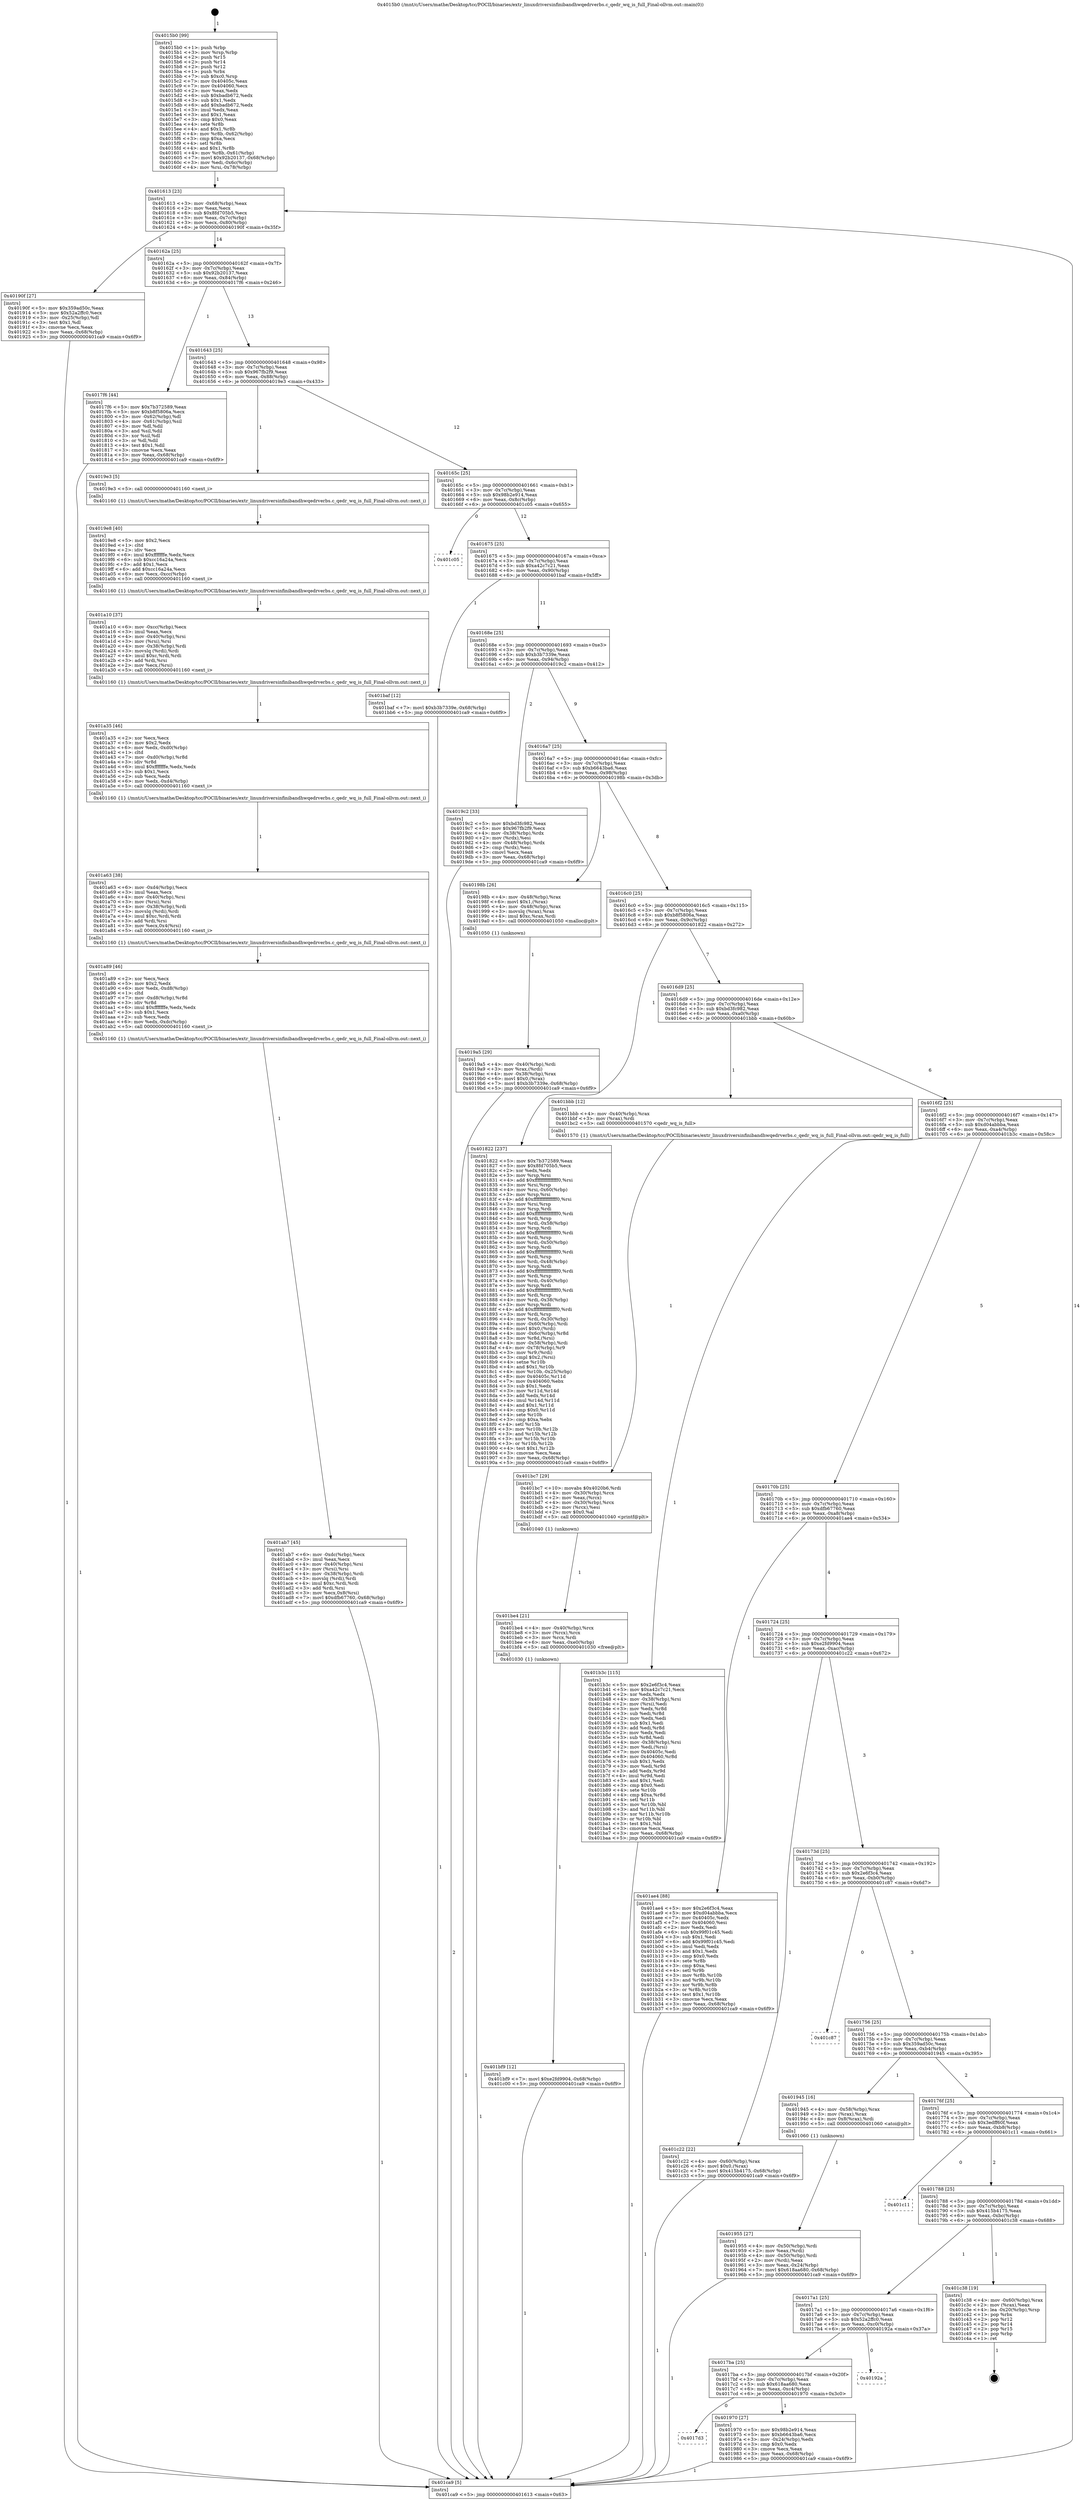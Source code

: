 digraph "0x4015b0" {
  label = "0x4015b0 (/mnt/c/Users/mathe/Desktop/tcc/POCII/binaries/extr_linuxdriversinfinibandhwqedrverbs.c_qedr_wq_is_full_Final-ollvm.out::main(0))"
  labelloc = "t"
  node[shape=record]

  Entry [label="",width=0.3,height=0.3,shape=circle,fillcolor=black,style=filled]
  "0x401613" [label="{
     0x401613 [23]\l
     | [instrs]\l
     &nbsp;&nbsp;0x401613 \<+3\>: mov -0x68(%rbp),%eax\l
     &nbsp;&nbsp;0x401616 \<+2\>: mov %eax,%ecx\l
     &nbsp;&nbsp;0x401618 \<+6\>: sub $0x8fd705b5,%ecx\l
     &nbsp;&nbsp;0x40161e \<+3\>: mov %eax,-0x7c(%rbp)\l
     &nbsp;&nbsp;0x401621 \<+3\>: mov %ecx,-0x80(%rbp)\l
     &nbsp;&nbsp;0x401624 \<+6\>: je 000000000040190f \<main+0x35f\>\l
  }"]
  "0x40190f" [label="{
     0x40190f [27]\l
     | [instrs]\l
     &nbsp;&nbsp;0x40190f \<+5\>: mov $0x359ad50c,%eax\l
     &nbsp;&nbsp;0x401914 \<+5\>: mov $0x52a2ffc0,%ecx\l
     &nbsp;&nbsp;0x401919 \<+3\>: mov -0x25(%rbp),%dl\l
     &nbsp;&nbsp;0x40191c \<+3\>: test $0x1,%dl\l
     &nbsp;&nbsp;0x40191f \<+3\>: cmovne %ecx,%eax\l
     &nbsp;&nbsp;0x401922 \<+3\>: mov %eax,-0x68(%rbp)\l
     &nbsp;&nbsp;0x401925 \<+5\>: jmp 0000000000401ca9 \<main+0x6f9\>\l
  }"]
  "0x40162a" [label="{
     0x40162a [25]\l
     | [instrs]\l
     &nbsp;&nbsp;0x40162a \<+5\>: jmp 000000000040162f \<main+0x7f\>\l
     &nbsp;&nbsp;0x40162f \<+3\>: mov -0x7c(%rbp),%eax\l
     &nbsp;&nbsp;0x401632 \<+5\>: sub $0x92b20137,%eax\l
     &nbsp;&nbsp;0x401637 \<+6\>: mov %eax,-0x84(%rbp)\l
     &nbsp;&nbsp;0x40163d \<+6\>: je 00000000004017f6 \<main+0x246\>\l
  }"]
  Exit [label="",width=0.3,height=0.3,shape=circle,fillcolor=black,style=filled,peripheries=2]
  "0x4017f6" [label="{
     0x4017f6 [44]\l
     | [instrs]\l
     &nbsp;&nbsp;0x4017f6 \<+5\>: mov $0x7b372589,%eax\l
     &nbsp;&nbsp;0x4017fb \<+5\>: mov $0xb8f5806a,%ecx\l
     &nbsp;&nbsp;0x401800 \<+3\>: mov -0x62(%rbp),%dl\l
     &nbsp;&nbsp;0x401803 \<+4\>: mov -0x61(%rbp),%sil\l
     &nbsp;&nbsp;0x401807 \<+3\>: mov %dl,%dil\l
     &nbsp;&nbsp;0x40180a \<+3\>: and %sil,%dil\l
     &nbsp;&nbsp;0x40180d \<+3\>: xor %sil,%dl\l
     &nbsp;&nbsp;0x401810 \<+3\>: or %dl,%dil\l
     &nbsp;&nbsp;0x401813 \<+4\>: test $0x1,%dil\l
     &nbsp;&nbsp;0x401817 \<+3\>: cmovne %ecx,%eax\l
     &nbsp;&nbsp;0x40181a \<+3\>: mov %eax,-0x68(%rbp)\l
     &nbsp;&nbsp;0x40181d \<+5\>: jmp 0000000000401ca9 \<main+0x6f9\>\l
  }"]
  "0x401643" [label="{
     0x401643 [25]\l
     | [instrs]\l
     &nbsp;&nbsp;0x401643 \<+5\>: jmp 0000000000401648 \<main+0x98\>\l
     &nbsp;&nbsp;0x401648 \<+3\>: mov -0x7c(%rbp),%eax\l
     &nbsp;&nbsp;0x40164b \<+5\>: sub $0x967fb2f9,%eax\l
     &nbsp;&nbsp;0x401650 \<+6\>: mov %eax,-0x88(%rbp)\l
     &nbsp;&nbsp;0x401656 \<+6\>: je 00000000004019e3 \<main+0x433\>\l
  }"]
  "0x401ca9" [label="{
     0x401ca9 [5]\l
     | [instrs]\l
     &nbsp;&nbsp;0x401ca9 \<+5\>: jmp 0000000000401613 \<main+0x63\>\l
  }"]
  "0x4015b0" [label="{
     0x4015b0 [99]\l
     | [instrs]\l
     &nbsp;&nbsp;0x4015b0 \<+1\>: push %rbp\l
     &nbsp;&nbsp;0x4015b1 \<+3\>: mov %rsp,%rbp\l
     &nbsp;&nbsp;0x4015b4 \<+2\>: push %r15\l
     &nbsp;&nbsp;0x4015b6 \<+2\>: push %r14\l
     &nbsp;&nbsp;0x4015b8 \<+2\>: push %r12\l
     &nbsp;&nbsp;0x4015ba \<+1\>: push %rbx\l
     &nbsp;&nbsp;0x4015bb \<+7\>: sub $0xc0,%rsp\l
     &nbsp;&nbsp;0x4015c2 \<+7\>: mov 0x40405c,%eax\l
     &nbsp;&nbsp;0x4015c9 \<+7\>: mov 0x404060,%ecx\l
     &nbsp;&nbsp;0x4015d0 \<+2\>: mov %eax,%edx\l
     &nbsp;&nbsp;0x4015d2 \<+6\>: sub $0xbadb672,%edx\l
     &nbsp;&nbsp;0x4015d8 \<+3\>: sub $0x1,%edx\l
     &nbsp;&nbsp;0x4015db \<+6\>: add $0xbadb672,%edx\l
     &nbsp;&nbsp;0x4015e1 \<+3\>: imul %edx,%eax\l
     &nbsp;&nbsp;0x4015e4 \<+3\>: and $0x1,%eax\l
     &nbsp;&nbsp;0x4015e7 \<+3\>: cmp $0x0,%eax\l
     &nbsp;&nbsp;0x4015ea \<+4\>: sete %r8b\l
     &nbsp;&nbsp;0x4015ee \<+4\>: and $0x1,%r8b\l
     &nbsp;&nbsp;0x4015f2 \<+4\>: mov %r8b,-0x62(%rbp)\l
     &nbsp;&nbsp;0x4015f6 \<+3\>: cmp $0xa,%ecx\l
     &nbsp;&nbsp;0x4015f9 \<+4\>: setl %r8b\l
     &nbsp;&nbsp;0x4015fd \<+4\>: and $0x1,%r8b\l
     &nbsp;&nbsp;0x401601 \<+4\>: mov %r8b,-0x61(%rbp)\l
     &nbsp;&nbsp;0x401605 \<+7\>: movl $0x92b20137,-0x68(%rbp)\l
     &nbsp;&nbsp;0x40160c \<+3\>: mov %edi,-0x6c(%rbp)\l
     &nbsp;&nbsp;0x40160f \<+4\>: mov %rsi,-0x78(%rbp)\l
  }"]
  "0x401bf9" [label="{
     0x401bf9 [12]\l
     | [instrs]\l
     &nbsp;&nbsp;0x401bf9 \<+7\>: movl $0xe2fd9904,-0x68(%rbp)\l
     &nbsp;&nbsp;0x401c00 \<+5\>: jmp 0000000000401ca9 \<main+0x6f9\>\l
  }"]
  "0x4019e3" [label="{
     0x4019e3 [5]\l
     | [instrs]\l
     &nbsp;&nbsp;0x4019e3 \<+5\>: call 0000000000401160 \<next_i\>\l
     | [calls]\l
     &nbsp;&nbsp;0x401160 \{1\} (/mnt/c/Users/mathe/Desktop/tcc/POCII/binaries/extr_linuxdriversinfinibandhwqedrverbs.c_qedr_wq_is_full_Final-ollvm.out::next_i)\l
  }"]
  "0x40165c" [label="{
     0x40165c [25]\l
     | [instrs]\l
     &nbsp;&nbsp;0x40165c \<+5\>: jmp 0000000000401661 \<main+0xb1\>\l
     &nbsp;&nbsp;0x401661 \<+3\>: mov -0x7c(%rbp),%eax\l
     &nbsp;&nbsp;0x401664 \<+5\>: sub $0x98b2e914,%eax\l
     &nbsp;&nbsp;0x401669 \<+6\>: mov %eax,-0x8c(%rbp)\l
     &nbsp;&nbsp;0x40166f \<+6\>: je 0000000000401c05 \<main+0x655\>\l
  }"]
  "0x401be4" [label="{
     0x401be4 [21]\l
     | [instrs]\l
     &nbsp;&nbsp;0x401be4 \<+4\>: mov -0x40(%rbp),%rcx\l
     &nbsp;&nbsp;0x401be8 \<+3\>: mov (%rcx),%rcx\l
     &nbsp;&nbsp;0x401beb \<+3\>: mov %rcx,%rdi\l
     &nbsp;&nbsp;0x401bee \<+6\>: mov %eax,-0xe0(%rbp)\l
     &nbsp;&nbsp;0x401bf4 \<+5\>: call 0000000000401030 \<free@plt\>\l
     | [calls]\l
     &nbsp;&nbsp;0x401030 \{1\} (unknown)\l
  }"]
  "0x401c05" [label="{
     0x401c05\l
  }", style=dashed]
  "0x401675" [label="{
     0x401675 [25]\l
     | [instrs]\l
     &nbsp;&nbsp;0x401675 \<+5\>: jmp 000000000040167a \<main+0xca\>\l
     &nbsp;&nbsp;0x40167a \<+3\>: mov -0x7c(%rbp),%eax\l
     &nbsp;&nbsp;0x40167d \<+5\>: sub $0xa42c7c21,%eax\l
     &nbsp;&nbsp;0x401682 \<+6\>: mov %eax,-0x90(%rbp)\l
     &nbsp;&nbsp;0x401688 \<+6\>: je 0000000000401baf \<main+0x5ff\>\l
  }"]
  "0x401bc7" [label="{
     0x401bc7 [29]\l
     | [instrs]\l
     &nbsp;&nbsp;0x401bc7 \<+10\>: movabs $0x4020b6,%rdi\l
     &nbsp;&nbsp;0x401bd1 \<+4\>: mov -0x30(%rbp),%rcx\l
     &nbsp;&nbsp;0x401bd5 \<+2\>: mov %eax,(%rcx)\l
     &nbsp;&nbsp;0x401bd7 \<+4\>: mov -0x30(%rbp),%rcx\l
     &nbsp;&nbsp;0x401bdb \<+2\>: mov (%rcx),%esi\l
     &nbsp;&nbsp;0x401bdd \<+2\>: mov $0x0,%al\l
     &nbsp;&nbsp;0x401bdf \<+5\>: call 0000000000401040 \<printf@plt\>\l
     | [calls]\l
     &nbsp;&nbsp;0x401040 \{1\} (unknown)\l
  }"]
  "0x401baf" [label="{
     0x401baf [12]\l
     | [instrs]\l
     &nbsp;&nbsp;0x401baf \<+7\>: movl $0xb3b7339e,-0x68(%rbp)\l
     &nbsp;&nbsp;0x401bb6 \<+5\>: jmp 0000000000401ca9 \<main+0x6f9\>\l
  }"]
  "0x40168e" [label="{
     0x40168e [25]\l
     | [instrs]\l
     &nbsp;&nbsp;0x40168e \<+5\>: jmp 0000000000401693 \<main+0xe3\>\l
     &nbsp;&nbsp;0x401693 \<+3\>: mov -0x7c(%rbp),%eax\l
     &nbsp;&nbsp;0x401696 \<+5\>: sub $0xb3b7339e,%eax\l
     &nbsp;&nbsp;0x40169b \<+6\>: mov %eax,-0x94(%rbp)\l
     &nbsp;&nbsp;0x4016a1 \<+6\>: je 00000000004019c2 \<main+0x412\>\l
  }"]
  "0x401ab7" [label="{
     0x401ab7 [45]\l
     | [instrs]\l
     &nbsp;&nbsp;0x401ab7 \<+6\>: mov -0xdc(%rbp),%ecx\l
     &nbsp;&nbsp;0x401abd \<+3\>: imul %eax,%ecx\l
     &nbsp;&nbsp;0x401ac0 \<+4\>: mov -0x40(%rbp),%rsi\l
     &nbsp;&nbsp;0x401ac4 \<+3\>: mov (%rsi),%rsi\l
     &nbsp;&nbsp;0x401ac7 \<+4\>: mov -0x38(%rbp),%rdi\l
     &nbsp;&nbsp;0x401acb \<+3\>: movslq (%rdi),%rdi\l
     &nbsp;&nbsp;0x401ace \<+4\>: imul $0xc,%rdi,%rdi\l
     &nbsp;&nbsp;0x401ad2 \<+3\>: add %rdi,%rsi\l
     &nbsp;&nbsp;0x401ad5 \<+3\>: mov %ecx,0x8(%rsi)\l
     &nbsp;&nbsp;0x401ad8 \<+7\>: movl $0xdfb67760,-0x68(%rbp)\l
     &nbsp;&nbsp;0x401adf \<+5\>: jmp 0000000000401ca9 \<main+0x6f9\>\l
  }"]
  "0x4019c2" [label="{
     0x4019c2 [33]\l
     | [instrs]\l
     &nbsp;&nbsp;0x4019c2 \<+5\>: mov $0xbd3fc982,%eax\l
     &nbsp;&nbsp;0x4019c7 \<+5\>: mov $0x967fb2f9,%ecx\l
     &nbsp;&nbsp;0x4019cc \<+4\>: mov -0x38(%rbp),%rdx\l
     &nbsp;&nbsp;0x4019d0 \<+2\>: mov (%rdx),%esi\l
     &nbsp;&nbsp;0x4019d2 \<+4\>: mov -0x48(%rbp),%rdx\l
     &nbsp;&nbsp;0x4019d6 \<+2\>: cmp (%rdx),%esi\l
     &nbsp;&nbsp;0x4019d8 \<+3\>: cmovl %ecx,%eax\l
     &nbsp;&nbsp;0x4019db \<+3\>: mov %eax,-0x68(%rbp)\l
     &nbsp;&nbsp;0x4019de \<+5\>: jmp 0000000000401ca9 \<main+0x6f9\>\l
  }"]
  "0x4016a7" [label="{
     0x4016a7 [25]\l
     | [instrs]\l
     &nbsp;&nbsp;0x4016a7 \<+5\>: jmp 00000000004016ac \<main+0xfc\>\l
     &nbsp;&nbsp;0x4016ac \<+3\>: mov -0x7c(%rbp),%eax\l
     &nbsp;&nbsp;0x4016af \<+5\>: sub $0xb6643ba6,%eax\l
     &nbsp;&nbsp;0x4016b4 \<+6\>: mov %eax,-0x98(%rbp)\l
     &nbsp;&nbsp;0x4016ba \<+6\>: je 000000000040198b \<main+0x3db\>\l
  }"]
  "0x401a89" [label="{
     0x401a89 [46]\l
     | [instrs]\l
     &nbsp;&nbsp;0x401a89 \<+2\>: xor %ecx,%ecx\l
     &nbsp;&nbsp;0x401a8b \<+5\>: mov $0x2,%edx\l
     &nbsp;&nbsp;0x401a90 \<+6\>: mov %edx,-0xd8(%rbp)\l
     &nbsp;&nbsp;0x401a96 \<+1\>: cltd\l
     &nbsp;&nbsp;0x401a97 \<+7\>: mov -0xd8(%rbp),%r8d\l
     &nbsp;&nbsp;0x401a9e \<+3\>: idiv %r8d\l
     &nbsp;&nbsp;0x401aa1 \<+6\>: imul $0xfffffffe,%edx,%edx\l
     &nbsp;&nbsp;0x401aa7 \<+3\>: sub $0x1,%ecx\l
     &nbsp;&nbsp;0x401aaa \<+2\>: sub %ecx,%edx\l
     &nbsp;&nbsp;0x401aac \<+6\>: mov %edx,-0xdc(%rbp)\l
     &nbsp;&nbsp;0x401ab2 \<+5\>: call 0000000000401160 \<next_i\>\l
     | [calls]\l
     &nbsp;&nbsp;0x401160 \{1\} (/mnt/c/Users/mathe/Desktop/tcc/POCII/binaries/extr_linuxdriversinfinibandhwqedrverbs.c_qedr_wq_is_full_Final-ollvm.out::next_i)\l
  }"]
  "0x40198b" [label="{
     0x40198b [26]\l
     | [instrs]\l
     &nbsp;&nbsp;0x40198b \<+4\>: mov -0x48(%rbp),%rax\l
     &nbsp;&nbsp;0x40198f \<+6\>: movl $0x1,(%rax)\l
     &nbsp;&nbsp;0x401995 \<+4\>: mov -0x48(%rbp),%rax\l
     &nbsp;&nbsp;0x401999 \<+3\>: movslq (%rax),%rax\l
     &nbsp;&nbsp;0x40199c \<+4\>: imul $0xc,%rax,%rdi\l
     &nbsp;&nbsp;0x4019a0 \<+5\>: call 0000000000401050 \<malloc@plt\>\l
     | [calls]\l
     &nbsp;&nbsp;0x401050 \{1\} (unknown)\l
  }"]
  "0x4016c0" [label="{
     0x4016c0 [25]\l
     | [instrs]\l
     &nbsp;&nbsp;0x4016c0 \<+5\>: jmp 00000000004016c5 \<main+0x115\>\l
     &nbsp;&nbsp;0x4016c5 \<+3\>: mov -0x7c(%rbp),%eax\l
     &nbsp;&nbsp;0x4016c8 \<+5\>: sub $0xb8f5806a,%eax\l
     &nbsp;&nbsp;0x4016cd \<+6\>: mov %eax,-0x9c(%rbp)\l
     &nbsp;&nbsp;0x4016d3 \<+6\>: je 0000000000401822 \<main+0x272\>\l
  }"]
  "0x401a63" [label="{
     0x401a63 [38]\l
     | [instrs]\l
     &nbsp;&nbsp;0x401a63 \<+6\>: mov -0xd4(%rbp),%ecx\l
     &nbsp;&nbsp;0x401a69 \<+3\>: imul %eax,%ecx\l
     &nbsp;&nbsp;0x401a6c \<+4\>: mov -0x40(%rbp),%rsi\l
     &nbsp;&nbsp;0x401a70 \<+3\>: mov (%rsi),%rsi\l
     &nbsp;&nbsp;0x401a73 \<+4\>: mov -0x38(%rbp),%rdi\l
     &nbsp;&nbsp;0x401a77 \<+3\>: movslq (%rdi),%rdi\l
     &nbsp;&nbsp;0x401a7a \<+4\>: imul $0xc,%rdi,%rdi\l
     &nbsp;&nbsp;0x401a7e \<+3\>: add %rdi,%rsi\l
     &nbsp;&nbsp;0x401a81 \<+3\>: mov %ecx,0x4(%rsi)\l
     &nbsp;&nbsp;0x401a84 \<+5\>: call 0000000000401160 \<next_i\>\l
     | [calls]\l
     &nbsp;&nbsp;0x401160 \{1\} (/mnt/c/Users/mathe/Desktop/tcc/POCII/binaries/extr_linuxdriversinfinibandhwqedrverbs.c_qedr_wq_is_full_Final-ollvm.out::next_i)\l
  }"]
  "0x401822" [label="{
     0x401822 [237]\l
     | [instrs]\l
     &nbsp;&nbsp;0x401822 \<+5\>: mov $0x7b372589,%eax\l
     &nbsp;&nbsp;0x401827 \<+5\>: mov $0x8fd705b5,%ecx\l
     &nbsp;&nbsp;0x40182c \<+2\>: xor %edx,%edx\l
     &nbsp;&nbsp;0x40182e \<+3\>: mov %rsp,%rsi\l
     &nbsp;&nbsp;0x401831 \<+4\>: add $0xfffffffffffffff0,%rsi\l
     &nbsp;&nbsp;0x401835 \<+3\>: mov %rsi,%rsp\l
     &nbsp;&nbsp;0x401838 \<+4\>: mov %rsi,-0x60(%rbp)\l
     &nbsp;&nbsp;0x40183c \<+3\>: mov %rsp,%rsi\l
     &nbsp;&nbsp;0x40183f \<+4\>: add $0xfffffffffffffff0,%rsi\l
     &nbsp;&nbsp;0x401843 \<+3\>: mov %rsi,%rsp\l
     &nbsp;&nbsp;0x401846 \<+3\>: mov %rsp,%rdi\l
     &nbsp;&nbsp;0x401849 \<+4\>: add $0xfffffffffffffff0,%rdi\l
     &nbsp;&nbsp;0x40184d \<+3\>: mov %rdi,%rsp\l
     &nbsp;&nbsp;0x401850 \<+4\>: mov %rdi,-0x58(%rbp)\l
     &nbsp;&nbsp;0x401854 \<+3\>: mov %rsp,%rdi\l
     &nbsp;&nbsp;0x401857 \<+4\>: add $0xfffffffffffffff0,%rdi\l
     &nbsp;&nbsp;0x40185b \<+3\>: mov %rdi,%rsp\l
     &nbsp;&nbsp;0x40185e \<+4\>: mov %rdi,-0x50(%rbp)\l
     &nbsp;&nbsp;0x401862 \<+3\>: mov %rsp,%rdi\l
     &nbsp;&nbsp;0x401865 \<+4\>: add $0xfffffffffffffff0,%rdi\l
     &nbsp;&nbsp;0x401869 \<+3\>: mov %rdi,%rsp\l
     &nbsp;&nbsp;0x40186c \<+4\>: mov %rdi,-0x48(%rbp)\l
     &nbsp;&nbsp;0x401870 \<+3\>: mov %rsp,%rdi\l
     &nbsp;&nbsp;0x401873 \<+4\>: add $0xfffffffffffffff0,%rdi\l
     &nbsp;&nbsp;0x401877 \<+3\>: mov %rdi,%rsp\l
     &nbsp;&nbsp;0x40187a \<+4\>: mov %rdi,-0x40(%rbp)\l
     &nbsp;&nbsp;0x40187e \<+3\>: mov %rsp,%rdi\l
     &nbsp;&nbsp;0x401881 \<+4\>: add $0xfffffffffffffff0,%rdi\l
     &nbsp;&nbsp;0x401885 \<+3\>: mov %rdi,%rsp\l
     &nbsp;&nbsp;0x401888 \<+4\>: mov %rdi,-0x38(%rbp)\l
     &nbsp;&nbsp;0x40188c \<+3\>: mov %rsp,%rdi\l
     &nbsp;&nbsp;0x40188f \<+4\>: add $0xfffffffffffffff0,%rdi\l
     &nbsp;&nbsp;0x401893 \<+3\>: mov %rdi,%rsp\l
     &nbsp;&nbsp;0x401896 \<+4\>: mov %rdi,-0x30(%rbp)\l
     &nbsp;&nbsp;0x40189a \<+4\>: mov -0x60(%rbp),%rdi\l
     &nbsp;&nbsp;0x40189e \<+6\>: movl $0x0,(%rdi)\l
     &nbsp;&nbsp;0x4018a4 \<+4\>: mov -0x6c(%rbp),%r8d\l
     &nbsp;&nbsp;0x4018a8 \<+3\>: mov %r8d,(%rsi)\l
     &nbsp;&nbsp;0x4018ab \<+4\>: mov -0x58(%rbp),%rdi\l
     &nbsp;&nbsp;0x4018af \<+4\>: mov -0x78(%rbp),%r9\l
     &nbsp;&nbsp;0x4018b3 \<+3\>: mov %r9,(%rdi)\l
     &nbsp;&nbsp;0x4018b6 \<+3\>: cmpl $0x2,(%rsi)\l
     &nbsp;&nbsp;0x4018b9 \<+4\>: setne %r10b\l
     &nbsp;&nbsp;0x4018bd \<+4\>: and $0x1,%r10b\l
     &nbsp;&nbsp;0x4018c1 \<+4\>: mov %r10b,-0x25(%rbp)\l
     &nbsp;&nbsp;0x4018c5 \<+8\>: mov 0x40405c,%r11d\l
     &nbsp;&nbsp;0x4018cd \<+7\>: mov 0x404060,%ebx\l
     &nbsp;&nbsp;0x4018d4 \<+3\>: sub $0x1,%edx\l
     &nbsp;&nbsp;0x4018d7 \<+3\>: mov %r11d,%r14d\l
     &nbsp;&nbsp;0x4018da \<+3\>: add %edx,%r14d\l
     &nbsp;&nbsp;0x4018dd \<+4\>: imul %r14d,%r11d\l
     &nbsp;&nbsp;0x4018e1 \<+4\>: and $0x1,%r11d\l
     &nbsp;&nbsp;0x4018e5 \<+4\>: cmp $0x0,%r11d\l
     &nbsp;&nbsp;0x4018e9 \<+4\>: sete %r10b\l
     &nbsp;&nbsp;0x4018ed \<+3\>: cmp $0xa,%ebx\l
     &nbsp;&nbsp;0x4018f0 \<+4\>: setl %r15b\l
     &nbsp;&nbsp;0x4018f4 \<+3\>: mov %r10b,%r12b\l
     &nbsp;&nbsp;0x4018f7 \<+3\>: and %r15b,%r12b\l
     &nbsp;&nbsp;0x4018fa \<+3\>: xor %r15b,%r10b\l
     &nbsp;&nbsp;0x4018fd \<+3\>: or %r10b,%r12b\l
     &nbsp;&nbsp;0x401900 \<+4\>: test $0x1,%r12b\l
     &nbsp;&nbsp;0x401904 \<+3\>: cmovne %ecx,%eax\l
     &nbsp;&nbsp;0x401907 \<+3\>: mov %eax,-0x68(%rbp)\l
     &nbsp;&nbsp;0x40190a \<+5\>: jmp 0000000000401ca9 \<main+0x6f9\>\l
  }"]
  "0x4016d9" [label="{
     0x4016d9 [25]\l
     | [instrs]\l
     &nbsp;&nbsp;0x4016d9 \<+5\>: jmp 00000000004016de \<main+0x12e\>\l
     &nbsp;&nbsp;0x4016de \<+3\>: mov -0x7c(%rbp),%eax\l
     &nbsp;&nbsp;0x4016e1 \<+5\>: sub $0xbd3fc982,%eax\l
     &nbsp;&nbsp;0x4016e6 \<+6\>: mov %eax,-0xa0(%rbp)\l
     &nbsp;&nbsp;0x4016ec \<+6\>: je 0000000000401bbb \<main+0x60b\>\l
  }"]
  "0x401a35" [label="{
     0x401a35 [46]\l
     | [instrs]\l
     &nbsp;&nbsp;0x401a35 \<+2\>: xor %ecx,%ecx\l
     &nbsp;&nbsp;0x401a37 \<+5\>: mov $0x2,%edx\l
     &nbsp;&nbsp;0x401a3c \<+6\>: mov %edx,-0xd0(%rbp)\l
     &nbsp;&nbsp;0x401a42 \<+1\>: cltd\l
     &nbsp;&nbsp;0x401a43 \<+7\>: mov -0xd0(%rbp),%r8d\l
     &nbsp;&nbsp;0x401a4a \<+3\>: idiv %r8d\l
     &nbsp;&nbsp;0x401a4d \<+6\>: imul $0xfffffffe,%edx,%edx\l
     &nbsp;&nbsp;0x401a53 \<+3\>: sub $0x1,%ecx\l
     &nbsp;&nbsp;0x401a56 \<+2\>: sub %ecx,%edx\l
     &nbsp;&nbsp;0x401a58 \<+6\>: mov %edx,-0xd4(%rbp)\l
     &nbsp;&nbsp;0x401a5e \<+5\>: call 0000000000401160 \<next_i\>\l
     | [calls]\l
     &nbsp;&nbsp;0x401160 \{1\} (/mnt/c/Users/mathe/Desktop/tcc/POCII/binaries/extr_linuxdriversinfinibandhwqedrverbs.c_qedr_wq_is_full_Final-ollvm.out::next_i)\l
  }"]
  "0x401a10" [label="{
     0x401a10 [37]\l
     | [instrs]\l
     &nbsp;&nbsp;0x401a10 \<+6\>: mov -0xcc(%rbp),%ecx\l
     &nbsp;&nbsp;0x401a16 \<+3\>: imul %eax,%ecx\l
     &nbsp;&nbsp;0x401a19 \<+4\>: mov -0x40(%rbp),%rsi\l
     &nbsp;&nbsp;0x401a1d \<+3\>: mov (%rsi),%rsi\l
     &nbsp;&nbsp;0x401a20 \<+4\>: mov -0x38(%rbp),%rdi\l
     &nbsp;&nbsp;0x401a24 \<+3\>: movslq (%rdi),%rdi\l
     &nbsp;&nbsp;0x401a27 \<+4\>: imul $0xc,%rdi,%rdi\l
     &nbsp;&nbsp;0x401a2b \<+3\>: add %rdi,%rsi\l
     &nbsp;&nbsp;0x401a2e \<+2\>: mov %ecx,(%rsi)\l
     &nbsp;&nbsp;0x401a30 \<+5\>: call 0000000000401160 \<next_i\>\l
     | [calls]\l
     &nbsp;&nbsp;0x401160 \{1\} (/mnt/c/Users/mathe/Desktop/tcc/POCII/binaries/extr_linuxdriversinfinibandhwqedrverbs.c_qedr_wq_is_full_Final-ollvm.out::next_i)\l
  }"]
  "0x401bbb" [label="{
     0x401bbb [12]\l
     | [instrs]\l
     &nbsp;&nbsp;0x401bbb \<+4\>: mov -0x40(%rbp),%rax\l
     &nbsp;&nbsp;0x401bbf \<+3\>: mov (%rax),%rdi\l
     &nbsp;&nbsp;0x401bc2 \<+5\>: call 0000000000401570 \<qedr_wq_is_full\>\l
     | [calls]\l
     &nbsp;&nbsp;0x401570 \{1\} (/mnt/c/Users/mathe/Desktop/tcc/POCII/binaries/extr_linuxdriversinfinibandhwqedrverbs.c_qedr_wq_is_full_Final-ollvm.out::qedr_wq_is_full)\l
  }"]
  "0x4016f2" [label="{
     0x4016f2 [25]\l
     | [instrs]\l
     &nbsp;&nbsp;0x4016f2 \<+5\>: jmp 00000000004016f7 \<main+0x147\>\l
     &nbsp;&nbsp;0x4016f7 \<+3\>: mov -0x7c(%rbp),%eax\l
     &nbsp;&nbsp;0x4016fa \<+5\>: sub $0xd04abbba,%eax\l
     &nbsp;&nbsp;0x4016ff \<+6\>: mov %eax,-0xa4(%rbp)\l
     &nbsp;&nbsp;0x401705 \<+6\>: je 0000000000401b3c \<main+0x58c\>\l
  }"]
  "0x4019e8" [label="{
     0x4019e8 [40]\l
     | [instrs]\l
     &nbsp;&nbsp;0x4019e8 \<+5\>: mov $0x2,%ecx\l
     &nbsp;&nbsp;0x4019ed \<+1\>: cltd\l
     &nbsp;&nbsp;0x4019ee \<+2\>: idiv %ecx\l
     &nbsp;&nbsp;0x4019f0 \<+6\>: imul $0xfffffffe,%edx,%ecx\l
     &nbsp;&nbsp;0x4019f6 \<+6\>: sub $0xcc16a24a,%ecx\l
     &nbsp;&nbsp;0x4019fc \<+3\>: add $0x1,%ecx\l
     &nbsp;&nbsp;0x4019ff \<+6\>: add $0xcc16a24a,%ecx\l
     &nbsp;&nbsp;0x401a05 \<+6\>: mov %ecx,-0xcc(%rbp)\l
     &nbsp;&nbsp;0x401a0b \<+5\>: call 0000000000401160 \<next_i\>\l
     | [calls]\l
     &nbsp;&nbsp;0x401160 \{1\} (/mnt/c/Users/mathe/Desktop/tcc/POCII/binaries/extr_linuxdriversinfinibandhwqedrverbs.c_qedr_wq_is_full_Final-ollvm.out::next_i)\l
  }"]
  "0x401b3c" [label="{
     0x401b3c [115]\l
     | [instrs]\l
     &nbsp;&nbsp;0x401b3c \<+5\>: mov $0x2e6f3c4,%eax\l
     &nbsp;&nbsp;0x401b41 \<+5\>: mov $0xa42c7c21,%ecx\l
     &nbsp;&nbsp;0x401b46 \<+2\>: xor %edx,%edx\l
     &nbsp;&nbsp;0x401b48 \<+4\>: mov -0x38(%rbp),%rsi\l
     &nbsp;&nbsp;0x401b4c \<+2\>: mov (%rsi),%edi\l
     &nbsp;&nbsp;0x401b4e \<+3\>: mov %edx,%r8d\l
     &nbsp;&nbsp;0x401b51 \<+3\>: sub %edi,%r8d\l
     &nbsp;&nbsp;0x401b54 \<+2\>: mov %edx,%edi\l
     &nbsp;&nbsp;0x401b56 \<+3\>: sub $0x1,%edi\l
     &nbsp;&nbsp;0x401b59 \<+3\>: add %edi,%r8d\l
     &nbsp;&nbsp;0x401b5c \<+2\>: mov %edx,%edi\l
     &nbsp;&nbsp;0x401b5e \<+3\>: sub %r8d,%edi\l
     &nbsp;&nbsp;0x401b61 \<+4\>: mov -0x38(%rbp),%rsi\l
     &nbsp;&nbsp;0x401b65 \<+2\>: mov %edi,(%rsi)\l
     &nbsp;&nbsp;0x401b67 \<+7\>: mov 0x40405c,%edi\l
     &nbsp;&nbsp;0x401b6e \<+8\>: mov 0x404060,%r8d\l
     &nbsp;&nbsp;0x401b76 \<+3\>: sub $0x1,%edx\l
     &nbsp;&nbsp;0x401b79 \<+3\>: mov %edi,%r9d\l
     &nbsp;&nbsp;0x401b7c \<+3\>: add %edx,%r9d\l
     &nbsp;&nbsp;0x401b7f \<+4\>: imul %r9d,%edi\l
     &nbsp;&nbsp;0x401b83 \<+3\>: and $0x1,%edi\l
     &nbsp;&nbsp;0x401b86 \<+3\>: cmp $0x0,%edi\l
     &nbsp;&nbsp;0x401b89 \<+4\>: sete %r10b\l
     &nbsp;&nbsp;0x401b8d \<+4\>: cmp $0xa,%r8d\l
     &nbsp;&nbsp;0x401b91 \<+4\>: setl %r11b\l
     &nbsp;&nbsp;0x401b95 \<+3\>: mov %r10b,%bl\l
     &nbsp;&nbsp;0x401b98 \<+3\>: and %r11b,%bl\l
     &nbsp;&nbsp;0x401b9b \<+3\>: xor %r11b,%r10b\l
     &nbsp;&nbsp;0x401b9e \<+3\>: or %r10b,%bl\l
     &nbsp;&nbsp;0x401ba1 \<+3\>: test $0x1,%bl\l
     &nbsp;&nbsp;0x401ba4 \<+3\>: cmovne %ecx,%eax\l
     &nbsp;&nbsp;0x401ba7 \<+3\>: mov %eax,-0x68(%rbp)\l
     &nbsp;&nbsp;0x401baa \<+5\>: jmp 0000000000401ca9 \<main+0x6f9\>\l
  }"]
  "0x40170b" [label="{
     0x40170b [25]\l
     | [instrs]\l
     &nbsp;&nbsp;0x40170b \<+5\>: jmp 0000000000401710 \<main+0x160\>\l
     &nbsp;&nbsp;0x401710 \<+3\>: mov -0x7c(%rbp),%eax\l
     &nbsp;&nbsp;0x401713 \<+5\>: sub $0xdfb67760,%eax\l
     &nbsp;&nbsp;0x401718 \<+6\>: mov %eax,-0xa8(%rbp)\l
     &nbsp;&nbsp;0x40171e \<+6\>: je 0000000000401ae4 \<main+0x534\>\l
  }"]
  "0x4019a5" [label="{
     0x4019a5 [29]\l
     | [instrs]\l
     &nbsp;&nbsp;0x4019a5 \<+4\>: mov -0x40(%rbp),%rdi\l
     &nbsp;&nbsp;0x4019a9 \<+3\>: mov %rax,(%rdi)\l
     &nbsp;&nbsp;0x4019ac \<+4\>: mov -0x38(%rbp),%rax\l
     &nbsp;&nbsp;0x4019b0 \<+6\>: movl $0x0,(%rax)\l
     &nbsp;&nbsp;0x4019b6 \<+7\>: movl $0xb3b7339e,-0x68(%rbp)\l
     &nbsp;&nbsp;0x4019bd \<+5\>: jmp 0000000000401ca9 \<main+0x6f9\>\l
  }"]
  "0x401ae4" [label="{
     0x401ae4 [88]\l
     | [instrs]\l
     &nbsp;&nbsp;0x401ae4 \<+5\>: mov $0x2e6f3c4,%eax\l
     &nbsp;&nbsp;0x401ae9 \<+5\>: mov $0xd04abbba,%ecx\l
     &nbsp;&nbsp;0x401aee \<+7\>: mov 0x40405c,%edx\l
     &nbsp;&nbsp;0x401af5 \<+7\>: mov 0x404060,%esi\l
     &nbsp;&nbsp;0x401afc \<+2\>: mov %edx,%edi\l
     &nbsp;&nbsp;0x401afe \<+6\>: sub $0x99f01c45,%edi\l
     &nbsp;&nbsp;0x401b04 \<+3\>: sub $0x1,%edi\l
     &nbsp;&nbsp;0x401b07 \<+6\>: add $0x99f01c45,%edi\l
     &nbsp;&nbsp;0x401b0d \<+3\>: imul %edi,%edx\l
     &nbsp;&nbsp;0x401b10 \<+3\>: and $0x1,%edx\l
     &nbsp;&nbsp;0x401b13 \<+3\>: cmp $0x0,%edx\l
     &nbsp;&nbsp;0x401b16 \<+4\>: sete %r8b\l
     &nbsp;&nbsp;0x401b1a \<+3\>: cmp $0xa,%esi\l
     &nbsp;&nbsp;0x401b1d \<+4\>: setl %r9b\l
     &nbsp;&nbsp;0x401b21 \<+3\>: mov %r8b,%r10b\l
     &nbsp;&nbsp;0x401b24 \<+3\>: and %r9b,%r10b\l
     &nbsp;&nbsp;0x401b27 \<+3\>: xor %r9b,%r8b\l
     &nbsp;&nbsp;0x401b2a \<+3\>: or %r8b,%r10b\l
     &nbsp;&nbsp;0x401b2d \<+4\>: test $0x1,%r10b\l
     &nbsp;&nbsp;0x401b31 \<+3\>: cmovne %ecx,%eax\l
     &nbsp;&nbsp;0x401b34 \<+3\>: mov %eax,-0x68(%rbp)\l
     &nbsp;&nbsp;0x401b37 \<+5\>: jmp 0000000000401ca9 \<main+0x6f9\>\l
  }"]
  "0x401724" [label="{
     0x401724 [25]\l
     | [instrs]\l
     &nbsp;&nbsp;0x401724 \<+5\>: jmp 0000000000401729 \<main+0x179\>\l
     &nbsp;&nbsp;0x401729 \<+3\>: mov -0x7c(%rbp),%eax\l
     &nbsp;&nbsp;0x40172c \<+5\>: sub $0xe2fd9904,%eax\l
     &nbsp;&nbsp;0x401731 \<+6\>: mov %eax,-0xac(%rbp)\l
     &nbsp;&nbsp;0x401737 \<+6\>: je 0000000000401c22 \<main+0x672\>\l
  }"]
  "0x4017d3" [label="{
     0x4017d3\l
  }", style=dashed]
  "0x401c22" [label="{
     0x401c22 [22]\l
     | [instrs]\l
     &nbsp;&nbsp;0x401c22 \<+4\>: mov -0x60(%rbp),%rax\l
     &nbsp;&nbsp;0x401c26 \<+6\>: movl $0x0,(%rax)\l
     &nbsp;&nbsp;0x401c2c \<+7\>: movl $0x415b4175,-0x68(%rbp)\l
     &nbsp;&nbsp;0x401c33 \<+5\>: jmp 0000000000401ca9 \<main+0x6f9\>\l
  }"]
  "0x40173d" [label="{
     0x40173d [25]\l
     | [instrs]\l
     &nbsp;&nbsp;0x40173d \<+5\>: jmp 0000000000401742 \<main+0x192\>\l
     &nbsp;&nbsp;0x401742 \<+3\>: mov -0x7c(%rbp),%eax\l
     &nbsp;&nbsp;0x401745 \<+5\>: sub $0x2e6f3c4,%eax\l
     &nbsp;&nbsp;0x40174a \<+6\>: mov %eax,-0xb0(%rbp)\l
     &nbsp;&nbsp;0x401750 \<+6\>: je 0000000000401c87 \<main+0x6d7\>\l
  }"]
  "0x401970" [label="{
     0x401970 [27]\l
     | [instrs]\l
     &nbsp;&nbsp;0x401970 \<+5\>: mov $0x98b2e914,%eax\l
     &nbsp;&nbsp;0x401975 \<+5\>: mov $0xb6643ba6,%ecx\l
     &nbsp;&nbsp;0x40197a \<+3\>: mov -0x24(%rbp),%edx\l
     &nbsp;&nbsp;0x40197d \<+3\>: cmp $0x0,%edx\l
     &nbsp;&nbsp;0x401980 \<+3\>: cmove %ecx,%eax\l
     &nbsp;&nbsp;0x401983 \<+3\>: mov %eax,-0x68(%rbp)\l
     &nbsp;&nbsp;0x401986 \<+5\>: jmp 0000000000401ca9 \<main+0x6f9\>\l
  }"]
  "0x401c87" [label="{
     0x401c87\l
  }", style=dashed]
  "0x401756" [label="{
     0x401756 [25]\l
     | [instrs]\l
     &nbsp;&nbsp;0x401756 \<+5\>: jmp 000000000040175b \<main+0x1ab\>\l
     &nbsp;&nbsp;0x40175b \<+3\>: mov -0x7c(%rbp),%eax\l
     &nbsp;&nbsp;0x40175e \<+5\>: sub $0x359ad50c,%eax\l
     &nbsp;&nbsp;0x401763 \<+6\>: mov %eax,-0xb4(%rbp)\l
     &nbsp;&nbsp;0x401769 \<+6\>: je 0000000000401945 \<main+0x395\>\l
  }"]
  "0x4017ba" [label="{
     0x4017ba [25]\l
     | [instrs]\l
     &nbsp;&nbsp;0x4017ba \<+5\>: jmp 00000000004017bf \<main+0x20f\>\l
     &nbsp;&nbsp;0x4017bf \<+3\>: mov -0x7c(%rbp),%eax\l
     &nbsp;&nbsp;0x4017c2 \<+5\>: sub $0x618aa680,%eax\l
     &nbsp;&nbsp;0x4017c7 \<+6\>: mov %eax,-0xc4(%rbp)\l
     &nbsp;&nbsp;0x4017cd \<+6\>: je 0000000000401970 \<main+0x3c0\>\l
  }"]
  "0x401945" [label="{
     0x401945 [16]\l
     | [instrs]\l
     &nbsp;&nbsp;0x401945 \<+4\>: mov -0x58(%rbp),%rax\l
     &nbsp;&nbsp;0x401949 \<+3\>: mov (%rax),%rax\l
     &nbsp;&nbsp;0x40194c \<+4\>: mov 0x8(%rax),%rdi\l
     &nbsp;&nbsp;0x401950 \<+5\>: call 0000000000401060 \<atoi@plt\>\l
     | [calls]\l
     &nbsp;&nbsp;0x401060 \{1\} (unknown)\l
  }"]
  "0x40176f" [label="{
     0x40176f [25]\l
     | [instrs]\l
     &nbsp;&nbsp;0x40176f \<+5\>: jmp 0000000000401774 \<main+0x1c4\>\l
     &nbsp;&nbsp;0x401774 \<+3\>: mov -0x7c(%rbp),%eax\l
     &nbsp;&nbsp;0x401777 \<+5\>: sub $0x3edff60f,%eax\l
     &nbsp;&nbsp;0x40177c \<+6\>: mov %eax,-0xb8(%rbp)\l
     &nbsp;&nbsp;0x401782 \<+6\>: je 0000000000401c11 \<main+0x661\>\l
  }"]
  "0x401955" [label="{
     0x401955 [27]\l
     | [instrs]\l
     &nbsp;&nbsp;0x401955 \<+4\>: mov -0x50(%rbp),%rdi\l
     &nbsp;&nbsp;0x401959 \<+2\>: mov %eax,(%rdi)\l
     &nbsp;&nbsp;0x40195b \<+4\>: mov -0x50(%rbp),%rdi\l
     &nbsp;&nbsp;0x40195f \<+2\>: mov (%rdi),%eax\l
     &nbsp;&nbsp;0x401961 \<+3\>: mov %eax,-0x24(%rbp)\l
     &nbsp;&nbsp;0x401964 \<+7\>: movl $0x618aa680,-0x68(%rbp)\l
     &nbsp;&nbsp;0x40196b \<+5\>: jmp 0000000000401ca9 \<main+0x6f9\>\l
  }"]
  "0x40192a" [label="{
     0x40192a\l
  }", style=dashed]
  "0x401c11" [label="{
     0x401c11\l
  }", style=dashed]
  "0x401788" [label="{
     0x401788 [25]\l
     | [instrs]\l
     &nbsp;&nbsp;0x401788 \<+5\>: jmp 000000000040178d \<main+0x1dd\>\l
     &nbsp;&nbsp;0x40178d \<+3\>: mov -0x7c(%rbp),%eax\l
     &nbsp;&nbsp;0x401790 \<+5\>: sub $0x415b4175,%eax\l
     &nbsp;&nbsp;0x401795 \<+6\>: mov %eax,-0xbc(%rbp)\l
     &nbsp;&nbsp;0x40179b \<+6\>: je 0000000000401c38 \<main+0x688\>\l
  }"]
  "0x4017a1" [label="{
     0x4017a1 [25]\l
     | [instrs]\l
     &nbsp;&nbsp;0x4017a1 \<+5\>: jmp 00000000004017a6 \<main+0x1f6\>\l
     &nbsp;&nbsp;0x4017a6 \<+3\>: mov -0x7c(%rbp),%eax\l
     &nbsp;&nbsp;0x4017a9 \<+5\>: sub $0x52a2ffc0,%eax\l
     &nbsp;&nbsp;0x4017ae \<+6\>: mov %eax,-0xc0(%rbp)\l
     &nbsp;&nbsp;0x4017b4 \<+6\>: je 000000000040192a \<main+0x37a\>\l
  }"]
  "0x401c38" [label="{
     0x401c38 [19]\l
     | [instrs]\l
     &nbsp;&nbsp;0x401c38 \<+4\>: mov -0x60(%rbp),%rax\l
     &nbsp;&nbsp;0x401c3c \<+2\>: mov (%rax),%eax\l
     &nbsp;&nbsp;0x401c3e \<+4\>: lea -0x20(%rbp),%rsp\l
     &nbsp;&nbsp;0x401c42 \<+1\>: pop %rbx\l
     &nbsp;&nbsp;0x401c43 \<+2\>: pop %r12\l
     &nbsp;&nbsp;0x401c45 \<+2\>: pop %r14\l
     &nbsp;&nbsp;0x401c47 \<+2\>: pop %r15\l
     &nbsp;&nbsp;0x401c49 \<+1\>: pop %rbp\l
     &nbsp;&nbsp;0x401c4a \<+1\>: ret\l
  }"]
  Entry -> "0x4015b0" [label=" 1"]
  "0x401613" -> "0x40190f" [label=" 1"]
  "0x401613" -> "0x40162a" [label=" 14"]
  "0x401c38" -> Exit [label=" 1"]
  "0x40162a" -> "0x4017f6" [label=" 1"]
  "0x40162a" -> "0x401643" [label=" 13"]
  "0x4017f6" -> "0x401ca9" [label=" 1"]
  "0x4015b0" -> "0x401613" [label=" 1"]
  "0x401ca9" -> "0x401613" [label=" 14"]
  "0x401c22" -> "0x401ca9" [label=" 1"]
  "0x401643" -> "0x4019e3" [label=" 1"]
  "0x401643" -> "0x40165c" [label=" 12"]
  "0x401bf9" -> "0x401ca9" [label=" 1"]
  "0x40165c" -> "0x401c05" [label=" 0"]
  "0x40165c" -> "0x401675" [label=" 12"]
  "0x401be4" -> "0x401bf9" [label=" 1"]
  "0x401675" -> "0x401baf" [label=" 1"]
  "0x401675" -> "0x40168e" [label=" 11"]
  "0x401bc7" -> "0x401be4" [label=" 1"]
  "0x40168e" -> "0x4019c2" [label=" 2"]
  "0x40168e" -> "0x4016a7" [label=" 9"]
  "0x401bbb" -> "0x401bc7" [label=" 1"]
  "0x4016a7" -> "0x40198b" [label=" 1"]
  "0x4016a7" -> "0x4016c0" [label=" 8"]
  "0x401baf" -> "0x401ca9" [label=" 1"]
  "0x4016c0" -> "0x401822" [label=" 1"]
  "0x4016c0" -> "0x4016d9" [label=" 7"]
  "0x401b3c" -> "0x401ca9" [label=" 1"]
  "0x401822" -> "0x401ca9" [label=" 1"]
  "0x40190f" -> "0x401ca9" [label=" 1"]
  "0x401ae4" -> "0x401ca9" [label=" 1"]
  "0x4016d9" -> "0x401bbb" [label=" 1"]
  "0x4016d9" -> "0x4016f2" [label=" 6"]
  "0x401ab7" -> "0x401ca9" [label=" 1"]
  "0x4016f2" -> "0x401b3c" [label=" 1"]
  "0x4016f2" -> "0x40170b" [label=" 5"]
  "0x401a89" -> "0x401ab7" [label=" 1"]
  "0x40170b" -> "0x401ae4" [label=" 1"]
  "0x40170b" -> "0x401724" [label=" 4"]
  "0x401a63" -> "0x401a89" [label=" 1"]
  "0x401724" -> "0x401c22" [label=" 1"]
  "0x401724" -> "0x40173d" [label=" 3"]
  "0x401a35" -> "0x401a63" [label=" 1"]
  "0x40173d" -> "0x401c87" [label=" 0"]
  "0x40173d" -> "0x401756" [label=" 3"]
  "0x401a10" -> "0x401a35" [label=" 1"]
  "0x401756" -> "0x401945" [label=" 1"]
  "0x401756" -> "0x40176f" [label=" 2"]
  "0x401945" -> "0x401955" [label=" 1"]
  "0x401955" -> "0x401ca9" [label=" 1"]
  "0x4019e3" -> "0x4019e8" [label=" 1"]
  "0x40176f" -> "0x401c11" [label=" 0"]
  "0x40176f" -> "0x401788" [label=" 2"]
  "0x4019c2" -> "0x401ca9" [label=" 2"]
  "0x401788" -> "0x401c38" [label=" 1"]
  "0x401788" -> "0x4017a1" [label=" 1"]
  "0x4019a5" -> "0x401ca9" [label=" 1"]
  "0x4017a1" -> "0x40192a" [label=" 0"]
  "0x4017a1" -> "0x4017ba" [label=" 1"]
  "0x4019e8" -> "0x401a10" [label=" 1"]
  "0x4017ba" -> "0x401970" [label=" 1"]
  "0x4017ba" -> "0x4017d3" [label=" 0"]
  "0x401970" -> "0x401ca9" [label=" 1"]
  "0x40198b" -> "0x4019a5" [label=" 1"]
}

